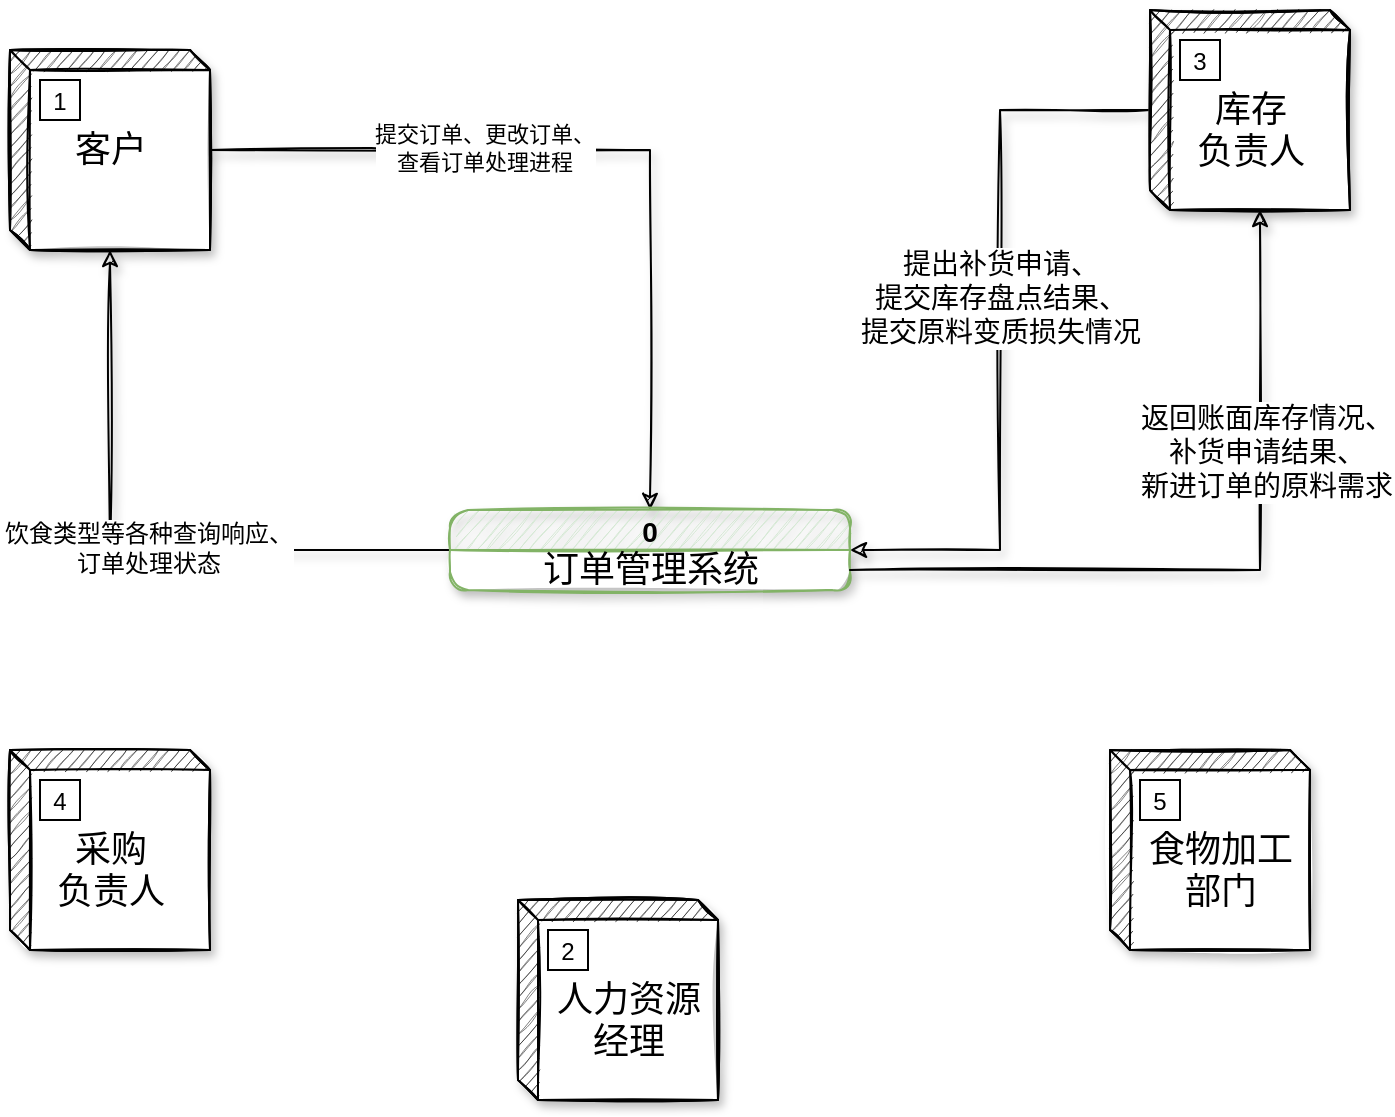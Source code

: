 <mxfile version="14.5.7" type="github">
  <diagram id="X21JkDmJbvydBPUjWJ2F" name="Page-1">
    <mxGraphModel dx="990" dy="548" grid="1" gridSize="10" guides="1" tooltips="1" connect="1" arrows="1" fold="1" page="1" pageScale="1" pageWidth="827" pageHeight="1169" math="0" shadow="0">
      <root>
        <mxCell id="0" />
        <mxCell id="1" parent="0" />
        <mxCell id="IwfWpi3OEJR8O0GezmDY-1" style="edgeStyle=orthogonalEdgeStyle;rounded=0;orthogonalLoop=1;jettySize=auto;html=1;entryX=0.5;entryY=0;entryDx=0;entryDy=0;shadow=1;sketch=1;" edge="1" parent="1" source="n53CaU5DFC7jTHlF9Mrl-1" target="-rMz-R6PVjzOVINi04i2-2">
          <mxGeometry relative="1" as="geometry" />
        </mxCell>
        <mxCell id="IwfWpi3OEJR8O0GezmDY-2" value="提交订单、更改订单、&lt;br&gt;查看订单处理进程" style="edgeLabel;html=1;align=center;verticalAlign=middle;resizable=0;points=[];" vertex="1" connectable="0" parent="IwfWpi3OEJR8O0GezmDY-1">
          <mxGeometry x="-0.317" y="1" relative="1" as="geometry">
            <mxPoint as="offset" />
          </mxGeometry>
        </mxCell>
        <mxCell id="n53CaU5DFC7jTHlF9Mrl-1" value="&lt;p&gt;&lt;span style=&quot;font-size: 18px ; font-family: &amp;#34;comic sans ms&amp;#34;&quot;&gt;客户&lt;/span&gt;&lt;br&gt;&lt;/p&gt;" style="html=1;dashed=0;whitespace=wrap;shape=mxgraph.dfd.externalEntity;sketch=1;shadow=1;" parent="1" vertex="1">
          <mxGeometry x="110" y="60" width="100" height="100" as="geometry" />
        </mxCell>
        <mxCell id="n53CaU5DFC7jTHlF9Mrl-2" value="1" style="autosize=1;part=1;resizable=0;strokeColor=inherit;fillColor=inherit;gradientColor=inherit;" parent="n53CaU5DFC7jTHlF9Mrl-1" vertex="1">
          <mxGeometry width="20" height="20" relative="1" as="geometry">
            <mxPoint x="15" y="15" as="offset" />
          </mxGeometry>
        </mxCell>
        <mxCell id="n53CaU5DFC7jTHlF9Mrl-3" value="&lt;font style=&quot;font-size: 18px&quot;&gt;&lt;br&gt;&amp;nbsp; 人力资源&lt;br&gt;&amp;nbsp; 经理&lt;/font&gt;" style="html=1;dashed=0;whitespace=wrap;shape=mxgraph.dfd.externalEntity;sketch=1;shadow=1;" parent="1" vertex="1">
          <mxGeometry x="364" y="485" width="100" height="100" as="geometry" />
        </mxCell>
        <mxCell id="n53CaU5DFC7jTHlF9Mrl-4" value="2" style="autosize=1;part=1;resizable=0;strokeColor=inherit;fillColor=inherit;gradientColor=inherit;" parent="n53CaU5DFC7jTHlF9Mrl-3" vertex="1">
          <mxGeometry width="20" height="20" relative="1" as="geometry">
            <mxPoint x="15" y="15" as="offset" />
          </mxGeometry>
        </mxCell>
        <mxCell id="IwfWpi3OEJR8O0GezmDY-6" style="edgeStyle=orthogonalEdgeStyle;rounded=0;sketch=1;orthogonalLoop=1;jettySize=auto;html=1;entryX=1;entryY=0.5;entryDx=0;entryDy=0;shadow=1;fontSize=14;" edge="1" parent="1" source="n53CaU5DFC7jTHlF9Mrl-5" target="-rMz-R6PVjzOVINi04i2-2">
          <mxGeometry relative="1" as="geometry" />
        </mxCell>
        <mxCell id="IwfWpi3OEJR8O0GezmDY-8" value="提出补货申请、&lt;br&gt;提交库存盘点结果、&lt;br&gt;提交原料变质损失情况" style="edgeLabel;html=1;align=center;verticalAlign=middle;resizable=0;points=[];fontSize=14;" vertex="1" connectable="0" parent="IwfWpi3OEJR8O0GezmDY-6">
          <mxGeometry x="-0.087" relative="1" as="geometry">
            <mxPoint as="offset" />
          </mxGeometry>
        </mxCell>
        <mxCell id="n53CaU5DFC7jTHlF9Mrl-5" value="&lt;font style=&quot;font-size: 18px&quot;&gt;&lt;br&gt;库存&lt;br&gt;负责人&lt;/font&gt;" style="html=1;dashed=0;whitespace=wrap;shape=mxgraph.dfd.externalEntity;sketch=1;shadow=1;" parent="1" vertex="1">
          <mxGeometry x="680" y="40" width="100" height="100" as="geometry" />
        </mxCell>
        <mxCell id="n53CaU5DFC7jTHlF9Mrl-6" value="3" style="autosize=1;part=1;resizable=0;strokeColor=inherit;fillColor=inherit;gradientColor=inherit;" parent="n53CaU5DFC7jTHlF9Mrl-5" vertex="1">
          <mxGeometry width="20" height="20" relative="1" as="geometry">
            <mxPoint x="15" y="15" as="offset" />
          </mxGeometry>
        </mxCell>
        <mxCell id="dFswPmYol0sfpQt9PpZ7-1" value="&lt;font style=&quot;font-size: 18px&quot;&gt;&lt;br&gt;采购&lt;br&gt;负责人&lt;/font&gt;" style="html=1;dashed=0;whitespace=wrap;shape=mxgraph.dfd.externalEntity;sketch=1;shadow=1;" parent="1" vertex="1">
          <mxGeometry x="110" y="410" width="100" height="100" as="geometry" />
        </mxCell>
        <mxCell id="dFswPmYol0sfpQt9PpZ7-2" value="4" style="autosize=1;part=1;resizable=0;strokeColor=inherit;fillColor=inherit;gradientColor=inherit;" parent="dFswPmYol0sfpQt9PpZ7-1" vertex="1">
          <mxGeometry width="20" height="20" relative="1" as="geometry">
            <mxPoint x="15" y="15" as="offset" />
          </mxGeometry>
        </mxCell>
        <mxCell id="dFswPmYol0sfpQt9PpZ7-3" value="&lt;font style=&quot;font-size: 18px&quot;&gt;&lt;br&gt;&amp;nbsp; 食物加工&lt;br&gt;&amp;nbsp; 部门&lt;/font&gt;" style="html=1;dashed=0;whitespace=wrap;shape=mxgraph.dfd.externalEntity;sketch=1;shadow=1;" parent="1" vertex="1">
          <mxGeometry x="660" y="410" width="100" height="100" as="geometry" />
        </mxCell>
        <mxCell id="dFswPmYol0sfpQt9PpZ7-4" value="5" style="autosize=1;part=1;resizable=0;strokeColor=inherit;fillColor=inherit;gradientColor=inherit;" parent="dFswPmYol0sfpQt9PpZ7-3" vertex="1">
          <mxGeometry width="20" height="20" relative="1" as="geometry">
            <mxPoint x="15" y="15" as="offset" />
          </mxGeometry>
        </mxCell>
        <mxCell id="IwfWpi3OEJR8O0GezmDY-4" style="edgeStyle=orthogonalEdgeStyle;rounded=0;sketch=1;orthogonalLoop=1;jettySize=auto;html=1;shadow=1;fontSize=12;" edge="1" parent="1" source="-rMz-R6PVjzOVINi04i2-2" target="n53CaU5DFC7jTHlF9Mrl-1">
          <mxGeometry relative="1" as="geometry" />
        </mxCell>
        <mxCell id="IwfWpi3OEJR8O0GezmDY-5" value="饮食类型等各种查询响应、&lt;br&gt;订单处理状态" style="edgeLabel;html=1;align=center;verticalAlign=middle;resizable=0;points=[];fontSize=12;" vertex="1" connectable="0" parent="IwfWpi3OEJR8O0GezmDY-4">
          <mxGeometry x="-0.055" y="-1" relative="1" as="geometry">
            <mxPoint as="offset" />
          </mxGeometry>
        </mxCell>
        <mxCell id="-rMz-R6PVjzOVINi04i2-2" value="0" style="swimlane;fontStyle=1;childLayout=stackLayout;horizontal=1;startSize=20;fillColor=#d5e8d4;horizontalStack=0;resizeParent=1;resizeParentMax=0;resizeLast=0;collapsible=0;marginBottom=0;swimlaneFillColor=#ffffff;strokeColor=#82b366;rounded=1;shadow=1;glass=0;sketch=1;fontSize=14;" parent="1" vertex="1">
          <mxGeometry x="330" y="290" width="200" height="40" as="geometry" />
        </mxCell>
        <mxCell id="-rMz-R6PVjzOVINi04i2-4" value="&lt;font style=&quot;font-size: 18px&quot;&gt;订单管理系统&lt;/font&gt;" style="text;html=1;resizable=0;autosize=1;align=center;verticalAlign=middle;points=[];fillColor=none;strokeColor=none;rounded=0;" parent="-rMz-R6PVjzOVINi04i2-2" vertex="1">
          <mxGeometry y="20" width="200" height="20" as="geometry" />
        </mxCell>
        <mxCell id="IwfWpi3OEJR8O0GezmDY-9" style="edgeStyle=orthogonalEdgeStyle;rounded=0;sketch=1;orthogonalLoop=1;jettySize=auto;html=1;entryX=0;entryY=0;entryDx=55;entryDy=100;entryPerimeter=0;shadow=1;fontSize=14;" edge="1" parent="1" source="-rMz-R6PVjzOVINi04i2-4" target="n53CaU5DFC7jTHlF9Mrl-5">
          <mxGeometry relative="1" as="geometry" />
        </mxCell>
        <mxCell id="IwfWpi3OEJR8O0GezmDY-10" value="返回账面库存情况、&lt;br&gt;补货申请结果、&lt;br&gt;新进订单的原料需求" style="edgeLabel;html=1;align=center;verticalAlign=middle;resizable=0;points=[];fontSize=14;" vertex="1" connectable="0" parent="IwfWpi3OEJR8O0GezmDY-9">
          <mxGeometry x="0.371" y="-3" relative="1" as="geometry">
            <mxPoint as="offset" />
          </mxGeometry>
        </mxCell>
      </root>
    </mxGraphModel>
  </diagram>
</mxfile>
